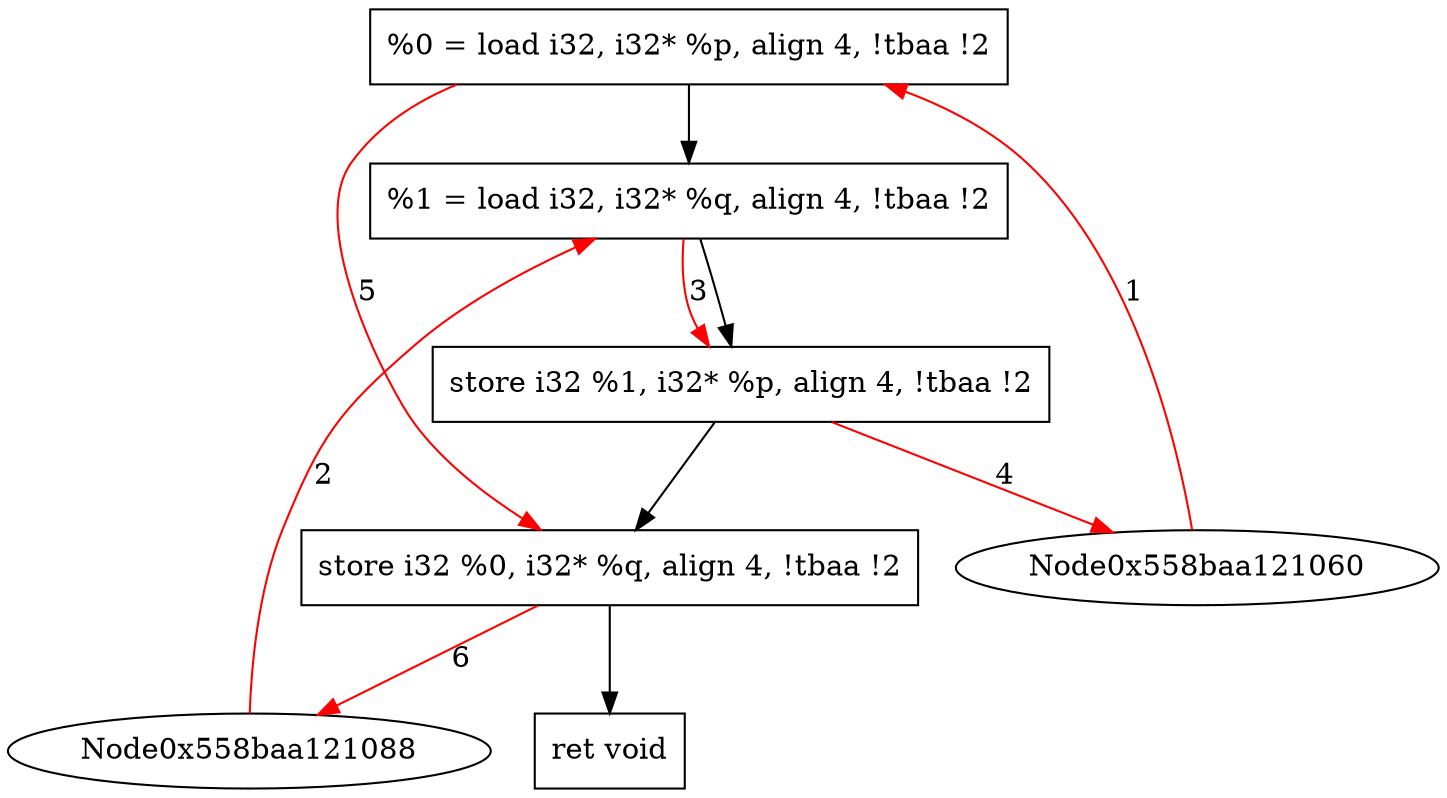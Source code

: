 digraph "CDFG for'func' function" {
	Node0x558baa121248[shape=record, label="  %0 = load i32, i32* %p, align 4, !tbaa !2"]
	Node0x558baa122158[shape=record, label="  %1 = load i32, i32* %q, align 4, !tbaa !2"]
	Node0x558baa122800[shape=record, label="  store i32 %1, i32* %p, align 4, !tbaa !2"]
	Node0x558baa122880[shape=record, label="  store i32 %0, i32* %q, align 4, !tbaa !2"]
	Node0x558baa1228d0[shape=record, label="  ret void"]
	Node0x558baa121248 -> Node0x558baa122158
	Node0x558baa122158 -> Node0x558baa122800
	Node0x558baa122800 -> Node0x558baa122880
	Node0x558baa122880 -> Node0x558baa1228d0
edge [color=red]
	Node0x558baa121060 -> Node0x558baa121248[label="1"]
	Node0x558baa121088 -> Node0x558baa122158[label="2"]
	Node0x558baa122158 -> Node0x558baa122800[label="3"]
	Node0x558baa122800 -> Node0x558baa121060[label="4"]
	Node0x558baa121248 -> Node0x558baa122880[label="5"]
	Node0x558baa122880 -> Node0x558baa121088[label="6"]
}
